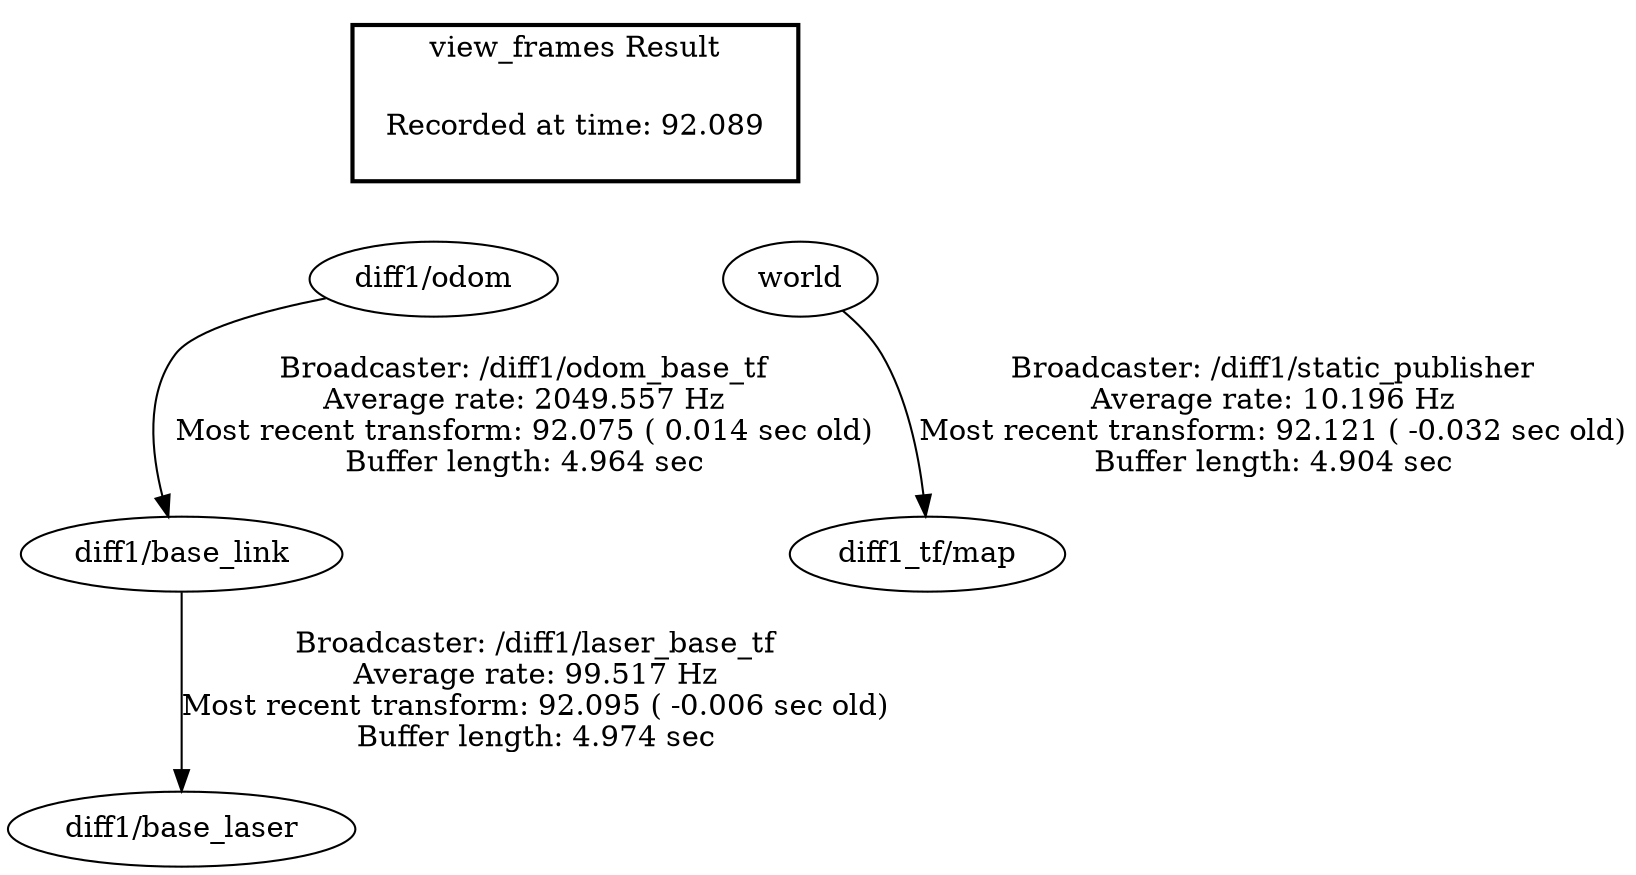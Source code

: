 digraph G {
"diff1/base_link" -> "diff1/base_laser"[label="Broadcaster: /diff1/laser_base_tf\nAverage rate: 99.517 Hz\nMost recent transform: 92.095 ( -0.006 sec old)\nBuffer length: 4.974 sec\n"];
"diff1/odom" -> "diff1/base_link"[label="Broadcaster: /diff1/odom_base_tf\nAverage rate: 2049.557 Hz\nMost recent transform: 92.075 ( 0.014 sec old)\nBuffer length: 4.964 sec\n"];
"world" -> "diff1_tf/map"[label="Broadcaster: /diff1/static_publisher\nAverage rate: 10.196 Hz\nMost recent transform: 92.121 ( -0.032 sec old)\nBuffer length: 4.904 sec\n"];
edge [style=invis];
 subgraph cluster_legend { style=bold; color=black; label ="view_frames Result";
"Recorded at time: 92.089"[ shape=plaintext ] ;
 }->"diff1/odom";
edge [style=invis];
 subgraph cluster_legend { style=bold; color=black; label ="view_frames Result";
"Recorded at time: 92.089"[ shape=plaintext ] ;
 }->"world";
}